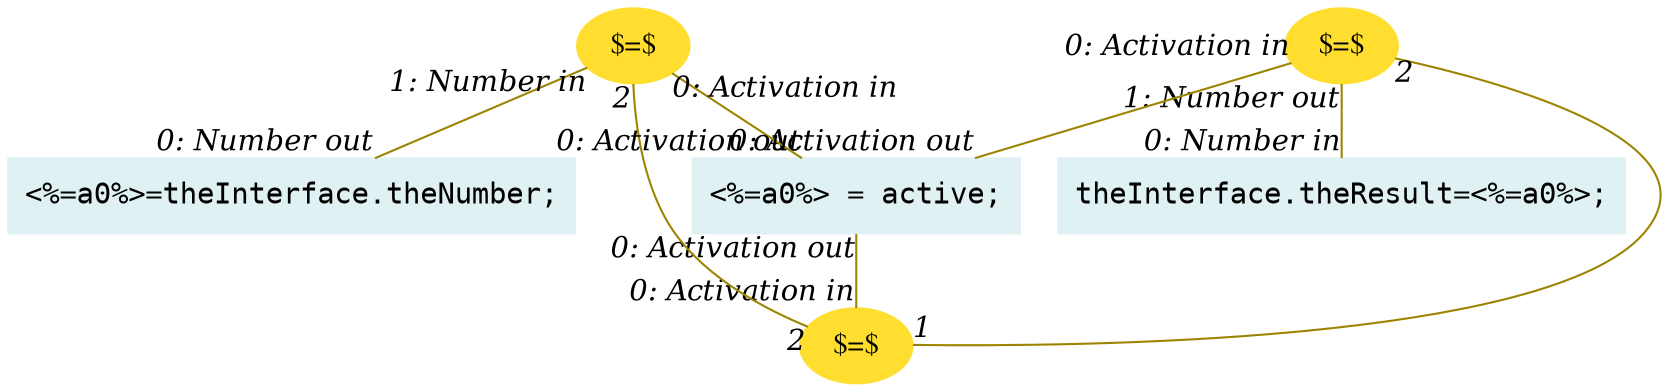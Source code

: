 digraph g{node_1382 [shape="box", style="filled", color="#dff1f2", fontname="Courier", label="<%=a0%>=theInterface.theNumber;
" ]
node_1384 [shape="box", style="filled", color="#dff1f2", fontname="Courier", label="theInterface.theResult=<%=a0%>;
" ]
node_1427 [shape="ellipse", style="filled", color="#ffde2f", fontname="Times", label="$=$" ]
node_1447 [shape="box", style="filled", color="#dff1f2", fontname="Courier", label="<%=a0%> = active;
" ]
node_1455 [shape="ellipse", style="filled", color="#ffde2f", fontname="Times", label="$=$" ]
node_1459 [shape="ellipse", style="filled", color="#ffde2f", fontname="Times", label="$=$" ]
node_1447 -> node_1427 [dir=none, arrowHead=none, fontname="Times-Italic", arrowsize=1, color="#9d8400", label="",  headlabel="0: Activation in", taillabel="0: Activation out" ]
node_1455 -> node_1427 [dir=none, arrowHead=none, fontname="Times-Italic", arrowsize=1, color="#9d8400", label="",  headlabel="1", taillabel="2" ]
node_1455 -> node_1447 [dir=none, arrowHead=none, fontname="Times-Italic", arrowsize=1, color="#9d8400", label="",  headlabel="0: Activation out", taillabel="0: Activation in" ]
node_1459 -> node_1427 [dir=none, arrowHead=none, fontname="Times-Italic", arrowsize=1, color="#9d8400", label="",  headlabel="2", taillabel="2" ]
node_1459 -> node_1447 [dir=none, arrowHead=none, fontname="Times-Italic", arrowsize=1, color="#9d8400", label="",  headlabel="0: Activation out", taillabel="0: Activation in" ]
node_1459 -> node_1382 [dir=none, arrowHead=none, fontname="Times-Italic", arrowsize=1, color="#9d8400", label="",  headlabel="0: Number out", taillabel="1: Number in" ]
node_1455 -> node_1384 [dir=none, arrowHead=none, fontname="Times-Italic", arrowsize=1, color="#9d8400", label="",  headlabel="0: Number in", taillabel="1: Number out" ]
}